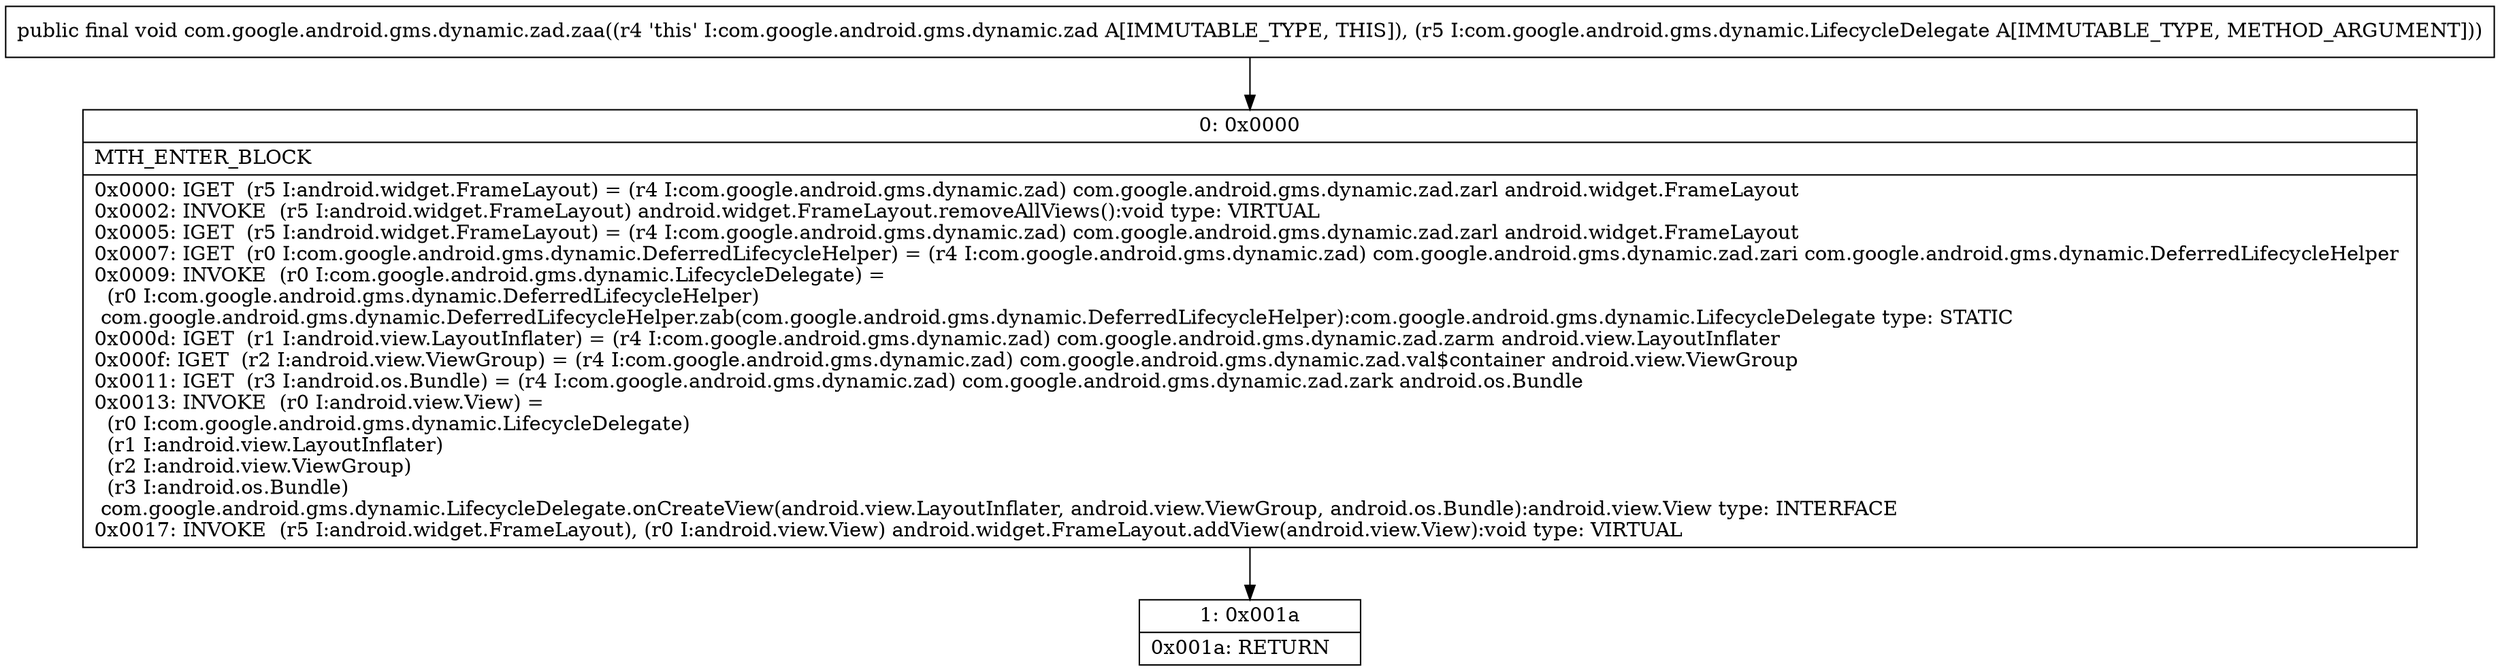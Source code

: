 digraph "CFG forcom.google.android.gms.dynamic.zad.zaa(Lcom\/google\/android\/gms\/dynamic\/LifecycleDelegate;)V" {
Node_0 [shape=record,label="{0\:\ 0x0000|MTH_ENTER_BLOCK\l|0x0000: IGET  (r5 I:android.widget.FrameLayout) = (r4 I:com.google.android.gms.dynamic.zad) com.google.android.gms.dynamic.zad.zarl android.widget.FrameLayout \l0x0002: INVOKE  (r5 I:android.widget.FrameLayout) android.widget.FrameLayout.removeAllViews():void type: VIRTUAL \l0x0005: IGET  (r5 I:android.widget.FrameLayout) = (r4 I:com.google.android.gms.dynamic.zad) com.google.android.gms.dynamic.zad.zarl android.widget.FrameLayout \l0x0007: IGET  (r0 I:com.google.android.gms.dynamic.DeferredLifecycleHelper) = (r4 I:com.google.android.gms.dynamic.zad) com.google.android.gms.dynamic.zad.zari com.google.android.gms.dynamic.DeferredLifecycleHelper \l0x0009: INVOKE  (r0 I:com.google.android.gms.dynamic.LifecycleDelegate) = \l  (r0 I:com.google.android.gms.dynamic.DeferredLifecycleHelper)\l com.google.android.gms.dynamic.DeferredLifecycleHelper.zab(com.google.android.gms.dynamic.DeferredLifecycleHelper):com.google.android.gms.dynamic.LifecycleDelegate type: STATIC \l0x000d: IGET  (r1 I:android.view.LayoutInflater) = (r4 I:com.google.android.gms.dynamic.zad) com.google.android.gms.dynamic.zad.zarm android.view.LayoutInflater \l0x000f: IGET  (r2 I:android.view.ViewGroup) = (r4 I:com.google.android.gms.dynamic.zad) com.google.android.gms.dynamic.zad.val$container android.view.ViewGroup \l0x0011: IGET  (r3 I:android.os.Bundle) = (r4 I:com.google.android.gms.dynamic.zad) com.google.android.gms.dynamic.zad.zark android.os.Bundle \l0x0013: INVOKE  (r0 I:android.view.View) = \l  (r0 I:com.google.android.gms.dynamic.LifecycleDelegate)\l  (r1 I:android.view.LayoutInflater)\l  (r2 I:android.view.ViewGroup)\l  (r3 I:android.os.Bundle)\l com.google.android.gms.dynamic.LifecycleDelegate.onCreateView(android.view.LayoutInflater, android.view.ViewGroup, android.os.Bundle):android.view.View type: INTERFACE \l0x0017: INVOKE  (r5 I:android.widget.FrameLayout), (r0 I:android.view.View) android.widget.FrameLayout.addView(android.view.View):void type: VIRTUAL \l}"];
Node_1 [shape=record,label="{1\:\ 0x001a|0x001a: RETURN   \l}"];
MethodNode[shape=record,label="{public final void com.google.android.gms.dynamic.zad.zaa((r4 'this' I:com.google.android.gms.dynamic.zad A[IMMUTABLE_TYPE, THIS]), (r5 I:com.google.android.gms.dynamic.LifecycleDelegate A[IMMUTABLE_TYPE, METHOD_ARGUMENT])) }"];
MethodNode -> Node_0;
Node_0 -> Node_1;
}

